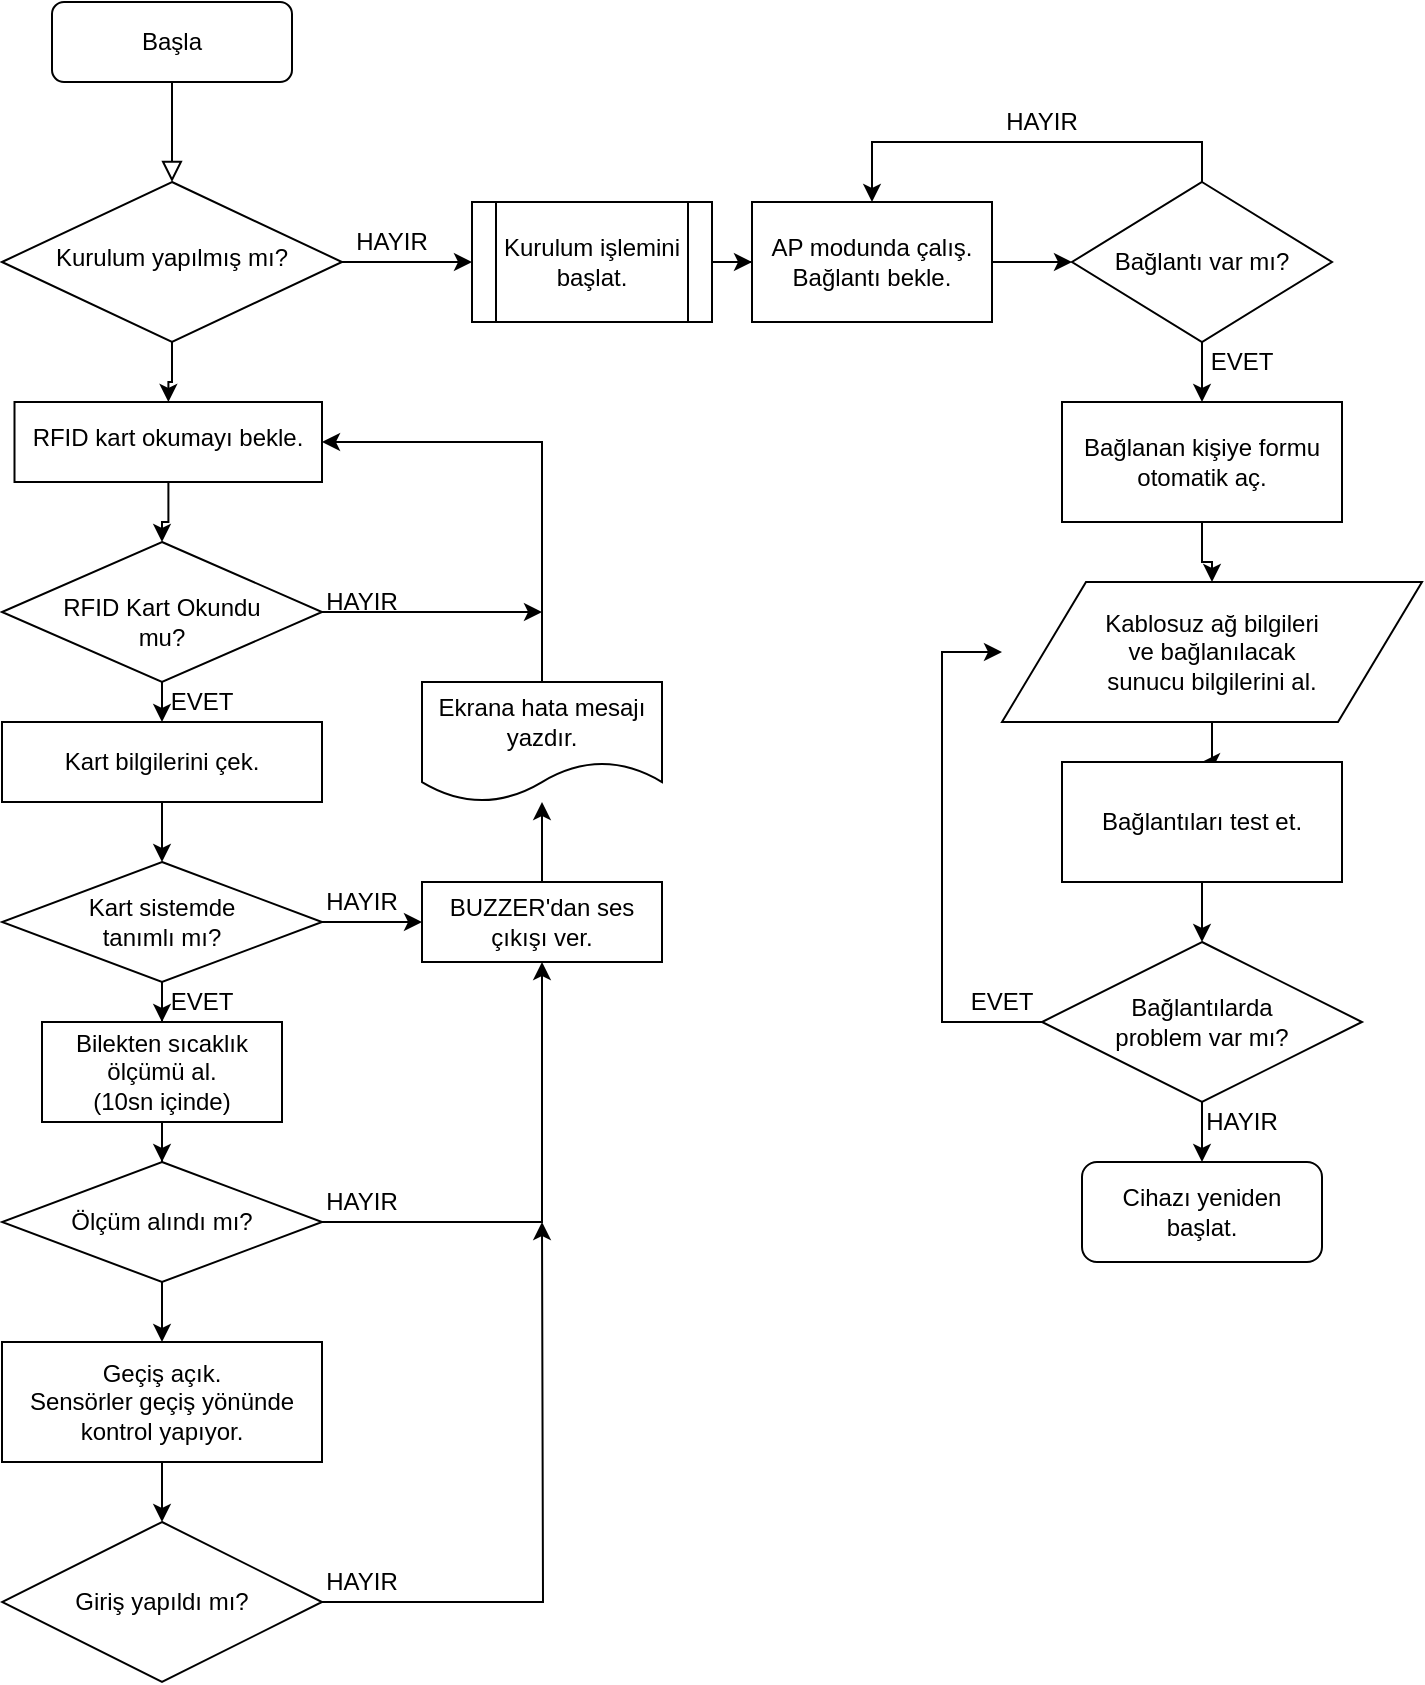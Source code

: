 <mxfile version="14.2.9" type="github">
  <diagram id="C5RBs43oDa-KdzZeNtuy" name="Page-1">
    <mxGraphModel dx="1102" dy="538" grid="1" gridSize="10" guides="1" tooltips="1" connect="1" arrows="1" fold="1" page="1" pageScale="1" pageWidth="827" pageHeight="1169" math="0" shadow="0">
      <root>
        <mxCell id="WIyWlLk6GJQsqaUBKTNV-0" />
        <mxCell id="WIyWlLk6GJQsqaUBKTNV-1" parent="WIyWlLk6GJQsqaUBKTNV-0" />
        <mxCell id="WIyWlLk6GJQsqaUBKTNV-2" value="" style="rounded=0;html=1;jettySize=auto;orthogonalLoop=1;fontSize=11;endArrow=block;endFill=0;endSize=8;strokeWidth=1;shadow=0;labelBackgroundColor=none;edgeStyle=orthogonalEdgeStyle;" parent="WIyWlLk6GJQsqaUBKTNV-1" source="WIyWlLk6GJQsqaUBKTNV-3" target="WIyWlLk6GJQsqaUBKTNV-6" edge="1">
          <mxGeometry relative="1" as="geometry" />
        </mxCell>
        <mxCell id="WIyWlLk6GJQsqaUBKTNV-3" value="&lt;div&gt;Başla&lt;/div&gt;" style="rounded=1;whiteSpace=wrap;html=1;fontSize=12;glass=0;strokeWidth=1;shadow=0;" parent="WIyWlLk6GJQsqaUBKTNV-1" vertex="1">
          <mxGeometry x="65" y="60" width="120" height="40" as="geometry" />
        </mxCell>
        <mxCell id="WKc5_VH6EtH_Ui14ZbQe-13" style="edgeStyle=orthogonalEdgeStyle;rounded=0;orthogonalLoop=1;jettySize=auto;html=1;entryX=0;entryY=0.5;entryDx=0;entryDy=0;" edge="1" parent="WIyWlLk6GJQsqaUBKTNV-1" source="WIyWlLk6GJQsqaUBKTNV-6" target="WKc5_VH6EtH_Ui14ZbQe-8">
          <mxGeometry relative="1" as="geometry" />
        </mxCell>
        <mxCell id="WKc5_VH6EtH_Ui14ZbQe-41" style="edgeStyle=orthogonalEdgeStyle;rounded=0;orthogonalLoop=1;jettySize=auto;html=1;" edge="1" parent="WIyWlLk6GJQsqaUBKTNV-1" source="WIyWlLk6GJQsqaUBKTNV-6" target="WKc5_VH6EtH_Ui14ZbQe-37">
          <mxGeometry relative="1" as="geometry" />
        </mxCell>
        <mxCell id="WIyWlLk6GJQsqaUBKTNV-6" value="Kurulum yapılmış mı?" style="rhombus;whiteSpace=wrap;html=1;shadow=0;fontFamily=Helvetica;fontSize=12;align=center;strokeWidth=1;spacing=6;spacingTop=-4;" parent="WIyWlLk6GJQsqaUBKTNV-1" vertex="1">
          <mxGeometry x="40" y="150" width="170" height="80" as="geometry" />
        </mxCell>
        <mxCell id="WKc5_VH6EtH_Ui14ZbQe-5" value="&lt;div&gt;HAYIR&lt;/div&gt;" style="text;html=1;strokeColor=none;fillColor=none;align=center;verticalAlign=middle;whiteSpace=wrap;rounded=0;" vertex="1" parent="WIyWlLk6GJQsqaUBKTNV-1">
          <mxGeometry x="215" y="170" width="40" height="20" as="geometry" />
        </mxCell>
        <mxCell id="WKc5_VH6EtH_Ui14ZbQe-9" style="edgeStyle=orthogonalEdgeStyle;rounded=0;orthogonalLoop=1;jettySize=auto;html=1;" edge="1" parent="WIyWlLk6GJQsqaUBKTNV-1" source="WKc5_VH6EtH_Ui14ZbQe-8" target="WKc5_VH6EtH_Ui14ZbQe-10">
          <mxGeometry relative="1" as="geometry">
            <mxPoint x="445" y="190" as="targetPoint" />
          </mxGeometry>
        </mxCell>
        <mxCell id="WKc5_VH6EtH_Ui14ZbQe-8" value="Kurulum işlemini başlat." style="shape=process;whiteSpace=wrap;html=1;backgroundOutline=1;" vertex="1" parent="WIyWlLk6GJQsqaUBKTNV-1">
          <mxGeometry x="275" y="160" width="120" height="60" as="geometry" />
        </mxCell>
        <mxCell id="WKc5_VH6EtH_Ui14ZbQe-15" style="edgeStyle=orthogonalEdgeStyle;rounded=0;orthogonalLoop=1;jettySize=auto;html=1;" edge="1" parent="WIyWlLk6GJQsqaUBKTNV-1" source="WKc5_VH6EtH_Ui14ZbQe-10" target="WKc5_VH6EtH_Ui14ZbQe-14">
          <mxGeometry relative="1" as="geometry" />
        </mxCell>
        <mxCell id="WKc5_VH6EtH_Ui14ZbQe-10" value="AP modunda çalış.&lt;br&gt;&lt;div&gt;Bağlantı bekle.&lt;/div&gt;" style="rounded=0;whiteSpace=wrap;html=1;" vertex="1" parent="WIyWlLk6GJQsqaUBKTNV-1">
          <mxGeometry x="415" y="160" width="120" height="60" as="geometry" />
        </mxCell>
        <mxCell id="WKc5_VH6EtH_Ui14ZbQe-16" style="edgeStyle=orthogonalEdgeStyle;rounded=0;orthogonalLoop=1;jettySize=auto;html=1;entryX=0.5;entryY=0;entryDx=0;entryDy=0;" edge="1" parent="WIyWlLk6GJQsqaUBKTNV-1" source="WKc5_VH6EtH_Ui14ZbQe-14" target="WKc5_VH6EtH_Ui14ZbQe-10">
          <mxGeometry relative="1" as="geometry">
            <mxPoint x="640" y="70" as="targetPoint" />
            <Array as="points">
              <mxPoint x="640" y="130" />
              <mxPoint x="475" y="130" />
            </Array>
          </mxGeometry>
        </mxCell>
        <mxCell id="WKc5_VH6EtH_Ui14ZbQe-21" style="edgeStyle=orthogonalEdgeStyle;rounded=0;orthogonalLoop=1;jettySize=auto;html=1;entryX=0.5;entryY=0;entryDx=0;entryDy=0;" edge="1" parent="WIyWlLk6GJQsqaUBKTNV-1" source="WKc5_VH6EtH_Ui14ZbQe-14" target="WKc5_VH6EtH_Ui14ZbQe-20">
          <mxGeometry relative="1" as="geometry" />
        </mxCell>
        <mxCell id="WKc5_VH6EtH_Ui14ZbQe-14" value="Bağlantı var mı?" style="rhombus;whiteSpace=wrap;html=1;" vertex="1" parent="WIyWlLk6GJQsqaUBKTNV-1">
          <mxGeometry x="575" y="150" width="130" height="80" as="geometry" />
        </mxCell>
        <mxCell id="WKc5_VH6EtH_Ui14ZbQe-17" value="&lt;div&gt;HAYIR&lt;/div&gt;" style="text;html=1;strokeColor=none;fillColor=none;align=center;verticalAlign=middle;whiteSpace=wrap;rounded=0;" vertex="1" parent="WIyWlLk6GJQsqaUBKTNV-1">
          <mxGeometry x="540" y="110" width="40" height="20" as="geometry" />
        </mxCell>
        <mxCell id="WKc5_VH6EtH_Ui14ZbQe-23" value="" style="edgeStyle=orthogonalEdgeStyle;rounded=0;orthogonalLoop=1;jettySize=auto;html=1;" edge="1" parent="WIyWlLk6GJQsqaUBKTNV-1" source="WKc5_VH6EtH_Ui14ZbQe-20" target="WKc5_VH6EtH_Ui14ZbQe-22">
          <mxGeometry relative="1" as="geometry" />
        </mxCell>
        <mxCell id="WKc5_VH6EtH_Ui14ZbQe-20" value="&lt;div&gt;Bağlanan kişiye formu otomatik aç.&lt;/div&gt;" style="rounded=0;whiteSpace=wrap;html=1;" vertex="1" parent="WIyWlLk6GJQsqaUBKTNV-1">
          <mxGeometry x="570" y="260" width="140" height="60" as="geometry" />
        </mxCell>
        <mxCell id="WKc5_VH6EtH_Ui14ZbQe-25" value="" style="edgeStyle=orthogonalEdgeStyle;rounded=0;orthogonalLoop=1;jettySize=auto;html=1;" edge="1" parent="WIyWlLk6GJQsqaUBKTNV-1" source="WKc5_VH6EtH_Ui14ZbQe-22" target="WKc5_VH6EtH_Ui14ZbQe-24">
          <mxGeometry relative="1" as="geometry" />
        </mxCell>
        <mxCell id="WKc5_VH6EtH_Ui14ZbQe-22" value="&lt;div&gt;Kablosuz ağ bilgileri&lt;/div&gt;&lt;div&gt;ve bağlanılacak&lt;/div&gt;&lt;div&gt;sunucu bilgilerini al.&lt;/div&gt;" style="shape=parallelogram;whiteSpace=wrap;html=1;boundedLbl=1;rounded=0;" vertex="1" parent="WIyWlLk6GJQsqaUBKTNV-1">
          <mxGeometry x="540" y="350" width="210" height="70" as="geometry" />
        </mxCell>
        <mxCell id="WKc5_VH6EtH_Ui14ZbQe-27" value="" style="edgeStyle=orthogonalEdgeStyle;rounded=0;orthogonalLoop=1;jettySize=auto;html=1;" edge="1" parent="WIyWlLk6GJQsqaUBKTNV-1" source="WKc5_VH6EtH_Ui14ZbQe-24" target="WKc5_VH6EtH_Ui14ZbQe-26">
          <mxGeometry relative="1" as="geometry" />
        </mxCell>
        <mxCell id="WKc5_VH6EtH_Ui14ZbQe-24" value="Bağlantıları test et." style="whiteSpace=wrap;html=1;rounded=0;" vertex="1" parent="WIyWlLk6GJQsqaUBKTNV-1">
          <mxGeometry x="570" y="440" width="140" height="60" as="geometry" />
        </mxCell>
        <mxCell id="WKc5_VH6EtH_Ui14ZbQe-30" style="edgeStyle=orthogonalEdgeStyle;rounded=0;orthogonalLoop=1;jettySize=auto;html=1;" edge="1" parent="WIyWlLk6GJQsqaUBKTNV-1" source="WKc5_VH6EtH_Ui14ZbQe-26">
          <mxGeometry relative="1" as="geometry">
            <mxPoint x="540" y="385" as="targetPoint" />
            <Array as="points">
              <mxPoint x="510" y="570" />
              <mxPoint x="510" y="385" />
            </Array>
          </mxGeometry>
        </mxCell>
        <mxCell id="WKc5_VH6EtH_Ui14ZbQe-33" style="edgeStyle=orthogonalEdgeStyle;rounded=0;orthogonalLoop=1;jettySize=auto;html=1;entryX=0.5;entryY=0;entryDx=0;entryDy=0;" edge="1" parent="WIyWlLk6GJQsqaUBKTNV-1" source="WKc5_VH6EtH_Ui14ZbQe-26" target="WKc5_VH6EtH_Ui14ZbQe-32">
          <mxGeometry relative="1" as="geometry" />
        </mxCell>
        <mxCell id="WKc5_VH6EtH_Ui14ZbQe-26" value="&lt;div&gt;Bağlantılarda&lt;/div&gt;&lt;div&gt;problem var mı?&lt;/div&gt;" style="rhombus;whiteSpace=wrap;html=1;rounded=0;" vertex="1" parent="WIyWlLk6GJQsqaUBKTNV-1">
          <mxGeometry x="560" y="530" width="160" height="80" as="geometry" />
        </mxCell>
        <mxCell id="WKc5_VH6EtH_Ui14ZbQe-29" value="EVET" style="text;html=1;strokeColor=none;fillColor=none;align=center;verticalAlign=middle;whiteSpace=wrap;rounded=0;" vertex="1" parent="WIyWlLk6GJQsqaUBKTNV-1">
          <mxGeometry x="520" y="550" width="40" height="20" as="geometry" />
        </mxCell>
        <mxCell id="WKc5_VH6EtH_Ui14ZbQe-32" value="&lt;div&gt;Cihazı yeniden başlat.&lt;/div&gt;" style="rounded=1;whiteSpace=wrap;html=1;" vertex="1" parent="WIyWlLk6GJQsqaUBKTNV-1">
          <mxGeometry x="580" y="640" width="120" height="50" as="geometry" />
        </mxCell>
        <mxCell id="WKc5_VH6EtH_Ui14ZbQe-35" value="&lt;div&gt;EVET&lt;/div&gt;" style="text;html=1;strokeColor=none;fillColor=none;align=center;verticalAlign=middle;whiteSpace=wrap;rounded=0;" vertex="1" parent="WIyWlLk6GJQsqaUBKTNV-1">
          <mxGeometry x="640" y="230" width="40" height="20" as="geometry" />
        </mxCell>
        <mxCell id="WKc5_VH6EtH_Ui14ZbQe-36" value="&lt;div&gt;HAYIR&lt;/div&gt;" style="text;html=1;strokeColor=none;fillColor=none;align=center;verticalAlign=middle;whiteSpace=wrap;rounded=0;" vertex="1" parent="WIyWlLk6GJQsqaUBKTNV-1">
          <mxGeometry x="640" y="610" width="40" height="20" as="geometry" />
        </mxCell>
        <mxCell id="WKc5_VH6EtH_Ui14ZbQe-43" value="" style="edgeStyle=orthogonalEdgeStyle;rounded=0;orthogonalLoop=1;jettySize=auto;html=1;" edge="1" parent="WIyWlLk6GJQsqaUBKTNV-1" source="WKc5_VH6EtH_Ui14ZbQe-37" target="WKc5_VH6EtH_Ui14ZbQe-42">
          <mxGeometry relative="1" as="geometry" />
        </mxCell>
        <mxCell id="WKc5_VH6EtH_Ui14ZbQe-37" value="&lt;div&gt;RFID kart okumayı bekle.&lt;/div&gt;" style="whiteSpace=wrap;html=1;shadow=0;strokeWidth=1;spacing=6;spacingTop=-4;" vertex="1" parent="WIyWlLk6GJQsqaUBKTNV-1">
          <mxGeometry x="46.25" y="260" width="153.75" height="40" as="geometry" />
        </mxCell>
        <mxCell id="WKc5_VH6EtH_Ui14ZbQe-47" style="edgeStyle=orthogonalEdgeStyle;rounded=0;orthogonalLoop=1;jettySize=auto;html=1;" edge="1" parent="WIyWlLk6GJQsqaUBKTNV-1" source="WKc5_VH6EtH_Ui14ZbQe-42">
          <mxGeometry relative="1" as="geometry">
            <mxPoint x="120" y="420" as="targetPoint" />
          </mxGeometry>
        </mxCell>
        <mxCell id="WKc5_VH6EtH_Ui14ZbQe-61" style="edgeStyle=orthogonalEdgeStyle;rounded=0;orthogonalLoop=1;jettySize=auto;html=1;" edge="1" parent="WIyWlLk6GJQsqaUBKTNV-1" source="WKc5_VH6EtH_Ui14ZbQe-42">
          <mxGeometry relative="1" as="geometry">
            <mxPoint x="310" y="365" as="targetPoint" />
          </mxGeometry>
        </mxCell>
        <mxCell id="WKc5_VH6EtH_Ui14ZbQe-42" value="&lt;div&gt;&lt;br&gt;&lt;/div&gt;&lt;div&gt;RFID Kart Okundu&lt;/div&gt;&lt;div&gt;mu?&lt;/div&gt;" style="rhombus;whiteSpace=wrap;html=1;shadow=0;strokeWidth=1;spacing=6;spacingTop=-4;" vertex="1" parent="WIyWlLk6GJQsqaUBKTNV-1">
          <mxGeometry x="40" y="330" width="160" height="70" as="geometry" />
        </mxCell>
        <mxCell id="WKc5_VH6EtH_Ui14ZbQe-45" value="&lt;div&gt;HAYIR&lt;/div&gt;" style="text;html=1;strokeColor=none;fillColor=none;align=center;verticalAlign=middle;whiteSpace=wrap;rounded=0;" vertex="1" parent="WIyWlLk6GJQsqaUBKTNV-1">
          <mxGeometry x="200" y="350" width="40" height="20" as="geometry" />
        </mxCell>
        <mxCell id="WKc5_VH6EtH_Ui14ZbQe-52" style="edgeStyle=orthogonalEdgeStyle;rounded=0;orthogonalLoop=1;jettySize=auto;html=1;entryX=0.5;entryY=0;entryDx=0;entryDy=0;" edge="1" parent="WIyWlLk6GJQsqaUBKTNV-1" source="WKc5_VH6EtH_Ui14ZbQe-48" target="WKc5_VH6EtH_Ui14ZbQe-50">
          <mxGeometry relative="1" as="geometry" />
        </mxCell>
        <mxCell id="WKc5_VH6EtH_Ui14ZbQe-48" value="Kart bilgilerini çek." style="rounded=0;whiteSpace=wrap;html=1;" vertex="1" parent="WIyWlLk6GJQsqaUBKTNV-1">
          <mxGeometry x="40" y="420" width="160" height="40" as="geometry" />
        </mxCell>
        <mxCell id="WKc5_VH6EtH_Ui14ZbQe-49" value="&lt;div&gt;EVET&lt;/div&gt;" style="text;html=1;strokeColor=none;fillColor=none;align=center;verticalAlign=middle;whiteSpace=wrap;rounded=0;" vertex="1" parent="WIyWlLk6GJQsqaUBKTNV-1">
          <mxGeometry x="120" y="400" width="40" height="20" as="geometry" />
        </mxCell>
        <mxCell id="WKc5_VH6EtH_Ui14ZbQe-53" style="edgeStyle=orthogonalEdgeStyle;rounded=0;orthogonalLoop=1;jettySize=auto;html=1;" edge="1" parent="WIyWlLk6GJQsqaUBKTNV-1" source="WKc5_VH6EtH_Ui14ZbQe-50" target="WKc5_VH6EtH_Ui14ZbQe-54">
          <mxGeometry relative="1" as="geometry">
            <mxPoint x="240" y="520" as="targetPoint" />
          </mxGeometry>
        </mxCell>
        <mxCell id="WKc5_VH6EtH_Ui14ZbQe-63" value="" style="edgeStyle=orthogonalEdgeStyle;rounded=0;orthogonalLoop=1;jettySize=auto;html=1;" edge="1" parent="WIyWlLk6GJQsqaUBKTNV-1" source="WKc5_VH6EtH_Ui14ZbQe-50" target="WKc5_VH6EtH_Ui14ZbQe-62">
          <mxGeometry relative="1" as="geometry" />
        </mxCell>
        <mxCell id="WKc5_VH6EtH_Ui14ZbQe-50" value="&lt;div&gt;Kart sistemde&lt;/div&gt;&lt;div&gt;tanımlı mı?&lt;/div&gt;" style="rhombus;whiteSpace=wrap;html=1;" vertex="1" parent="WIyWlLk6GJQsqaUBKTNV-1">
          <mxGeometry x="40" y="490" width="160" height="60" as="geometry" />
        </mxCell>
        <mxCell id="WKc5_VH6EtH_Ui14ZbQe-57" value="" style="edgeStyle=orthogonalEdgeStyle;rounded=0;orthogonalLoop=1;jettySize=auto;html=1;" edge="1" parent="WIyWlLk6GJQsqaUBKTNV-1" source="WKc5_VH6EtH_Ui14ZbQe-54" target="WKc5_VH6EtH_Ui14ZbQe-56">
          <mxGeometry relative="1" as="geometry" />
        </mxCell>
        <mxCell id="WKc5_VH6EtH_Ui14ZbQe-54" value="BUZZER&#39;dan ses çıkışı ver." style="rounded=0;whiteSpace=wrap;html=1;" vertex="1" parent="WIyWlLk6GJQsqaUBKTNV-1">
          <mxGeometry x="250" y="500" width="120" height="40" as="geometry" />
        </mxCell>
        <mxCell id="WKc5_VH6EtH_Ui14ZbQe-60" style="edgeStyle=orthogonalEdgeStyle;rounded=0;orthogonalLoop=1;jettySize=auto;html=1;entryX=1;entryY=0.5;entryDx=0;entryDy=0;" edge="1" parent="WIyWlLk6GJQsqaUBKTNV-1" source="WKc5_VH6EtH_Ui14ZbQe-56" target="WKc5_VH6EtH_Ui14ZbQe-37">
          <mxGeometry relative="1" as="geometry">
            <Array as="points">
              <mxPoint x="310" y="280" />
            </Array>
          </mxGeometry>
        </mxCell>
        <mxCell id="WKc5_VH6EtH_Ui14ZbQe-56" value="Ekrana hata mesajı yazdır." style="shape=document;whiteSpace=wrap;html=1;boundedLbl=1;rounded=0;size=0.333;" vertex="1" parent="WIyWlLk6GJQsqaUBKTNV-1">
          <mxGeometry x="250" y="400" width="120" height="60" as="geometry" />
        </mxCell>
        <mxCell id="WKc5_VH6EtH_Ui14ZbQe-58" value="HAYIR" style="text;html=1;strokeColor=none;fillColor=none;align=center;verticalAlign=middle;whiteSpace=wrap;rounded=0;" vertex="1" parent="WIyWlLk6GJQsqaUBKTNV-1">
          <mxGeometry x="200" y="500" width="40" height="20" as="geometry" />
        </mxCell>
        <mxCell id="WKc5_VH6EtH_Ui14ZbQe-65" value="" style="edgeStyle=orthogonalEdgeStyle;rounded=0;orthogonalLoop=1;jettySize=auto;html=1;" edge="1" parent="WIyWlLk6GJQsqaUBKTNV-1" source="WKc5_VH6EtH_Ui14ZbQe-62" target="WKc5_VH6EtH_Ui14ZbQe-64">
          <mxGeometry relative="1" as="geometry" />
        </mxCell>
        <mxCell id="WKc5_VH6EtH_Ui14ZbQe-62" value="Bilekten sıcaklık ölçümü al.&lt;br&gt;(10sn içinde)" style="whiteSpace=wrap;html=1;" vertex="1" parent="WIyWlLk6GJQsqaUBKTNV-1">
          <mxGeometry x="60" y="570" width="120" height="50" as="geometry" />
        </mxCell>
        <mxCell id="WKc5_VH6EtH_Ui14ZbQe-66" style="edgeStyle=orthogonalEdgeStyle;rounded=0;orthogonalLoop=1;jettySize=auto;html=1;entryX=0.5;entryY=1;entryDx=0;entryDy=0;" edge="1" parent="WIyWlLk6GJQsqaUBKTNV-1" source="WKc5_VH6EtH_Ui14ZbQe-64" target="WKc5_VH6EtH_Ui14ZbQe-54">
          <mxGeometry relative="1" as="geometry" />
        </mxCell>
        <mxCell id="WKc5_VH6EtH_Ui14ZbQe-70" value="" style="edgeStyle=orthogonalEdgeStyle;rounded=0;orthogonalLoop=1;jettySize=auto;html=1;" edge="1" parent="WIyWlLk6GJQsqaUBKTNV-1" source="WKc5_VH6EtH_Ui14ZbQe-64" target="WKc5_VH6EtH_Ui14ZbQe-69">
          <mxGeometry relative="1" as="geometry" />
        </mxCell>
        <mxCell id="WKc5_VH6EtH_Ui14ZbQe-64" value="Ölçüm alındı mı?" style="rhombus;whiteSpace=wrap;html=1;" vertex="1" parent="WIyWlLk6GJQsqaUBKTNV-1">
          <mxGeometry x="40" y="640" width="160" height="60" as="geometry" />
        </mxCell>
        <mxCell id="WKc5_VH6EtH_Ui14ZbQe-67" value="HAYIR" style="text;html=1;strokeColor=none;fillColor=none;align=center;verticalAlign=middle;whiteSpace=wrap;rounded=0;" vertex="1" parent="WIyWlLk6GJQsqaUBKTNV-1">
          <mxGeometry x="200" y="650" width="40" height="20" as="geometry" />
        </mxCell>
        <mxCell id="WKc5_VH6EtH_Ui14ZbQe-68" value="&lt;div&gt;EVET&lt;/div&gt;" style="text;html=1;strokeColor=none;fillColor=none;align=center;verticalAlign=middle;whiteSpace=wrap;rounded=0;" vertex="1" parent="WIyWlLk6GJQsqaUBKTNV-1">
          <mxGeometry x="120" y="550" width="40" height="20" as="geometry" />
        </mxCell>
        <mxCell id="WKc5_VH6EtH_Ui14ZbQe-72" value="" style="edgeStyle=orthogonalEdgeStyle;rounded=0;orthogonalLoop=1;jettySize=auto;html=1;" edge="1" parent="WIyWlLk6GJQsqaUBKTNV-1" source="WKc5_VH6EtH_Ui14ZbQe-69" target="WKc5_VH6EtH_Ui14ZbQe-71">
          <mxGeometry relative="1" as="geometry" />
        </mxCell>
        <mxCell id="WKc5_VH6EtH_Ui14ZbQe-69" value="&lt;div&gt;Geçiş açık.&lt;/div&gt;&lt;div&gt;Sensörler geçiş yönünde kontrol yapıyor.&lt;/div&gt;" style="whiteSpace=wrap;html=1;" vertex="1" parent="WIyWlLk6GJQsqaUBKTNV-1">
          <mxGeometry x="40" y="730" width="160" height="60" as="geometry" />
        </mxCell>
        <mxCell id="WKc5_VH6EtH_Ui14ZbQe-73" style="edgeStyle=orthogonalEdgeStyle;rounded=0;orthogonalLoop=1;jettySize=auto;html=1;" edge="1" parent="WIyWlLk6GJQsqaUBKTNV-1" source="WKc5_VH6EtH_Ui14ZbQe-71">
          <mxGeometry relative="1" as="geometry">
            <mxPoint x="310" y="670" as="targetPoint" />
          </mxGeometry>
        </mxCell>
        <mxCell id="WKc5_VH6EtH_Ui14ZbQe-71" value="Giriş yapıldı mı?" style="rhombus;whiteSpace=wrap;html=1;" vertex="1" parent="WIyWlLk6GJQsqaUBKTNV-1">
          <mxGeometry x="40" y="820" width="160" height="80" as="geometry" />
        </mxCell>
        <mxCell id="WKc5_VH6EtH_Ui14ZbQe-74" value="HAYIR" style="text;html=1;strokeColor=none;fillColor=none;align=center;verticalAlign=middle;whiteSpace=wrap;rounded=0;" vertex="1" parent="WIyWlLk6GJQsqaUBKTNV-1">
          <mxGeometry x="200" y="840" width="40" height="20" as="geometry" />
        </mxCell>
      </root>
    </mxGraphModel>
  </diagram>
</mxfile>
